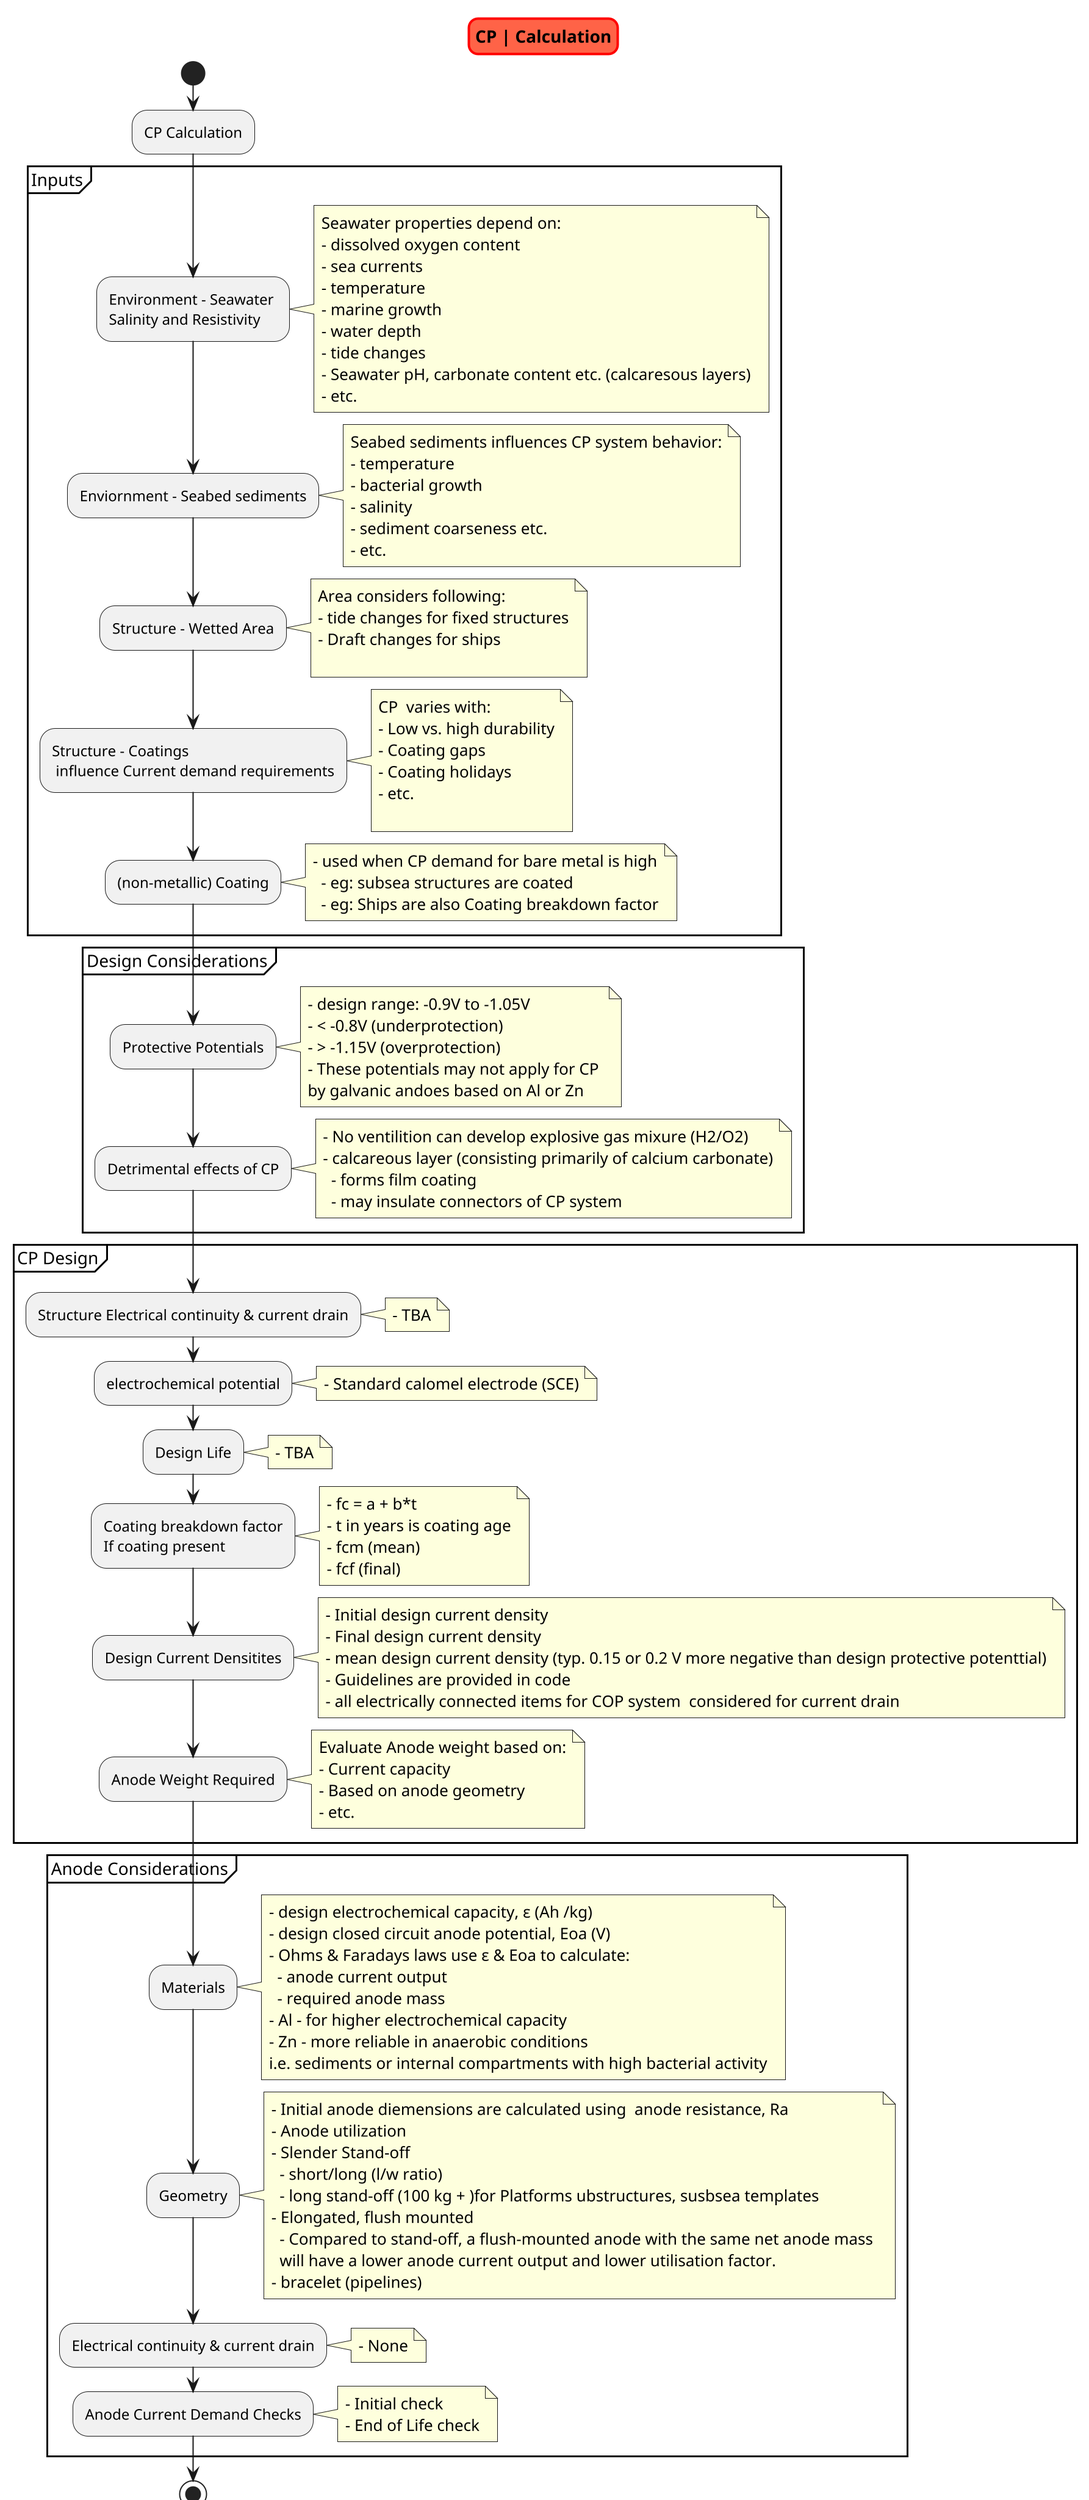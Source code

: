 @startuml  cp_calculation

scale 2
skinparam titleBorderRoundCorner 15
skinparam titleBorderThickness 2
skinparam titleBorderColor red
skinparam titleBackgroundColor Tomato

title CP | Calculation

start
:CP Calculation;


partition Inputs {
:Environment - Seawater \nSalinity and Resistivity;

  note right
    Seawater properties depend on:
    - dissolved oxygen content
    - sea currents
    - temperature
    - marine growth
    - water depth 
    - tide changes 
    - Seawater pH, carbonate content etc. (calcaresous layers)
    - etc.
  end note

:Enviornment - Seabed sediments;

  note right
    Seabed sediments influences CP system behavior:
    - temperature
    - bacterial growth
    - salinity
    - sediment coarseness etc.
    - etc.
  end note

:Structure - Wetted Area;

  note right
    Area considers following:
    - tide changes for fixed structures
    - Draft changes for ships

  end note

:Structure - Coatings\n influence Current demand requirements;

  note right
    CP  varies with:
    - Low vs. high durability
    - Coating gaps
    - Coating holidays
    - etc.

  end note

:(non-metallic) Coating;
  note right
    - used when CP demand for bare metal is high
      - eg: subsea structures are coated
      - eg: Ships are also Coating breakdown factor
  end note

}

partition Design Considerations {


:Protective Potentials;
  note right
    - design range: -0.9V to -1.05V
    - < -0.8V (underprotection)
    - > -1.15V (overprotection)
    - These potentials may not apply for CP 
    by galvanic andoes based on Al or Zn
  end note

:Detrimental effects of CP;
  note right
    - No ventilition can develop explosive gas mixure (H2/O2)
    - calcareous layer (consisting primarily of calcium carbonate)
      - forms film coating
      - may insulate connectors of CP system
  end note
}


partition CP Design {

:Structure Electrical continuity & current drain;
  note right
    - TBA
  end note

:electrochemical potential;
  note right
    - Standard calomel electrode (SCE)
  end note

:Design Life;
  note right
    - TBA
  end note

:Coating breakdown factor\nIf coating present;
  note right
    - fc = a + b*t 
    - t in years is coating age
    - fcm (mean)
    - fcf (final) 
  end note

:Design Current Densitites;
  note right
    - Initial design current density
    - Final design current density
    - mean design current density (typ. 0.15 or 0.2 V more negative than design protective potenttial)
    - Guidelines are provided in code
    - all electrically connected items for COP system  considered for current drain
  end note

:Anode Weight Required;
  note right
    Evaluate Anode weight based on:
    - Current capacity
    - Based on anode geometry
    - etc.
  end note

}

partition Anode Considerations {

:Materials;
  note right
    - design electrochemical capacity, ε (Ah /kg)
    - design closed circuit anode potential, Eoa (V)
    - Ohms & Faradays laws use ε & Eoa to calculate:
      - anode current output
      - required anode mass
    - Al - for higher electrochemical capacity
    - Zn - more reliable in anaerobic conditions 
    i.e. sediments or internal compartments with high bacterial activity
  end note

:Geometry;
  note right
    - Initial anode diemensions are calculated using  anode resistance, Ra 
    - Anode utilization
    - Slender Stand-off
      - short/long (l/w ratio)
      - long stand-off (100 kg + )for Platforms ubstructures, susbsea templates
    - Elongated, flush mounted
      - Compared to stand-off, a flush-mounted anode with the same net anode mass 
      will have a lower anode current output and lower utilisation factor.
    - bracelet (pipelines)
  end note

:Electrical continuity & current drain;
  note right
    - None
  end note

:Anode Current Demand Checks;
  note right
    - Initial check
    - End of Life check
  end note

}
stop
@enduml